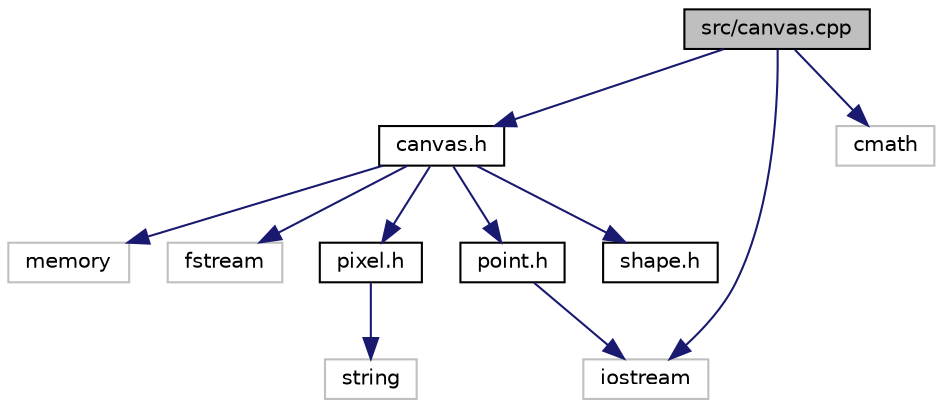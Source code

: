 digraph "src/canvas.cpp"
{
  edge [fontname="Helvetica",fontsize="10",labelfontname="Helvetica",labelfontsize="10"];
  node [fontname="Helvetica",fontsize="10",shape=record];
  Node0 [label="src/canvas.cpp",height=0.2,width=0.4,color="black", fillcolor="grey75", style="filled", fontcolor="black"];
  Node0 -> Node1 [color="midnightblue",fontsize="10",style="solid",fontname="Helvetica"];
  Node1 [label="canvas.h",height=0.2,width=0.4,color="black", fillcolor="white", style="filled",URL="$canvas_8h.html"];
  Node1 -> Node2 [color="midnightblue",fontsize="10",style="solid",fontname="Helvetica"];
  Node2 [label="memory",height=0.2,width=0.4,color="grey75", fillcolor="white", style="filled"];
  Node1 -> Node3 [color="midnightblue",fontsize="10",style="solid",fontname="Helvetica"];
  Node3 [label="fstream",height=0.2,width=0.4,color="grey75", fillcolor="white", style="filled"];
  Node1 -> Node4 [color="midnightblue",fontsize="10",style="solid",fontname="Helvetica"];
  Node4 [label="pixel.h",height=0.2,width=0.4,color="black", fillcolor="white", style="filled",URL="$pixel_8h.html"];
  Node4 -> Node5 [color="midnightblue",fontsize="10",style="solid",fontname="Helvetica"];
  Node5 [label="string",height=0.2,width=0.4,color="grey75", fillcolor="white", style="filled"];
  Node1 -> Node6 [color="midnightblue",fontsize="10",style="solid",fontname="Helvetica"];
  Node6 [label="point.h",height=0.2,width=0.4,color="black", fillcolor="white", style="filled",URL="$point_8h.html"];
  Node6 -> Node7 [color="midnightblue",fontsize="10",style="solid",fontname="Helvetica"];
  Node7 [label="iostream",height=0.2,width=0.4,color="grey75", fillcolor="white", style="filled"];
  Node1 -> Node8 [color="midnightblue",fontsize="10",style="solid",fontname="Helvetica"];
  Node8 [label="shape.h",height=0.2,width=0.4,color="black", fillcolor="white", style="filled",URL="$shape_8h.html"];
  Node0 -> Node9 [color="midnightblue",fontsize="10",style="solid",fontname="Helvetica"];
  Node9 [label="cmath",height=0.2,width=0.4,color="grey75", fillcolor="white", style="filled"];
  Node0 -> Node7 [color="midnightblue",fontsize="10",style="solid",fontname="Helvetica"];
}
